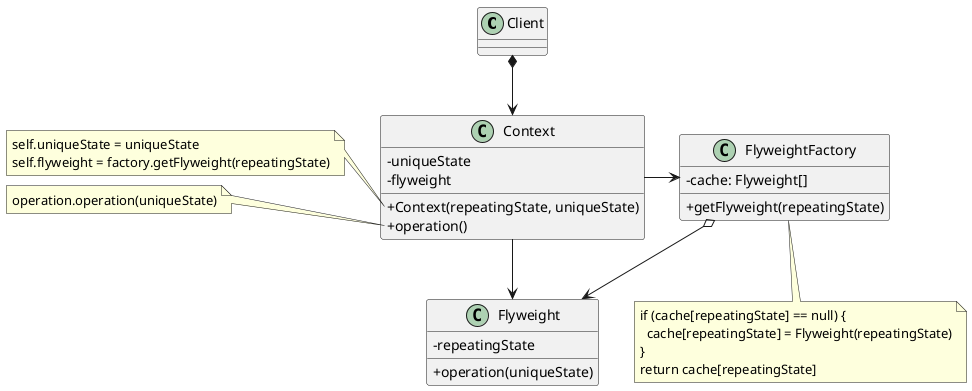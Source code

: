 @startuml Flyweight Structure
skinparam ClassAttributeIconSize 0

class Client

class FlyweightFactory {
  - cache: Flyweight[]
  + getFlyweight(repeatingState)
}

note bottom of FlyweightFactory
  if (cache[repeatingState] == null) {
    cache[repeatingState] = Flyweight(repeatingState)
  }
  return cache[repeatingState]
end note

class Context {
  - uniqueState
  - flyweight
  + Context(repeatingState, uniqueState)
  + operation()
}

note left of Context::Context
  self.uniqueState = uniqueState
  self.flyweight = factory.getFlyweight(repeatingState)
end note

note left of Context::operation
  operation.operation(uniqueState)
end note

class Flyweight {
  - repeatingState
  + operation(uniqueState)
}

FlyweightFactory o--> Flyweight

Client *--> Context

Context -> FlyweightFactory
Context -> Flyweight
@enduml